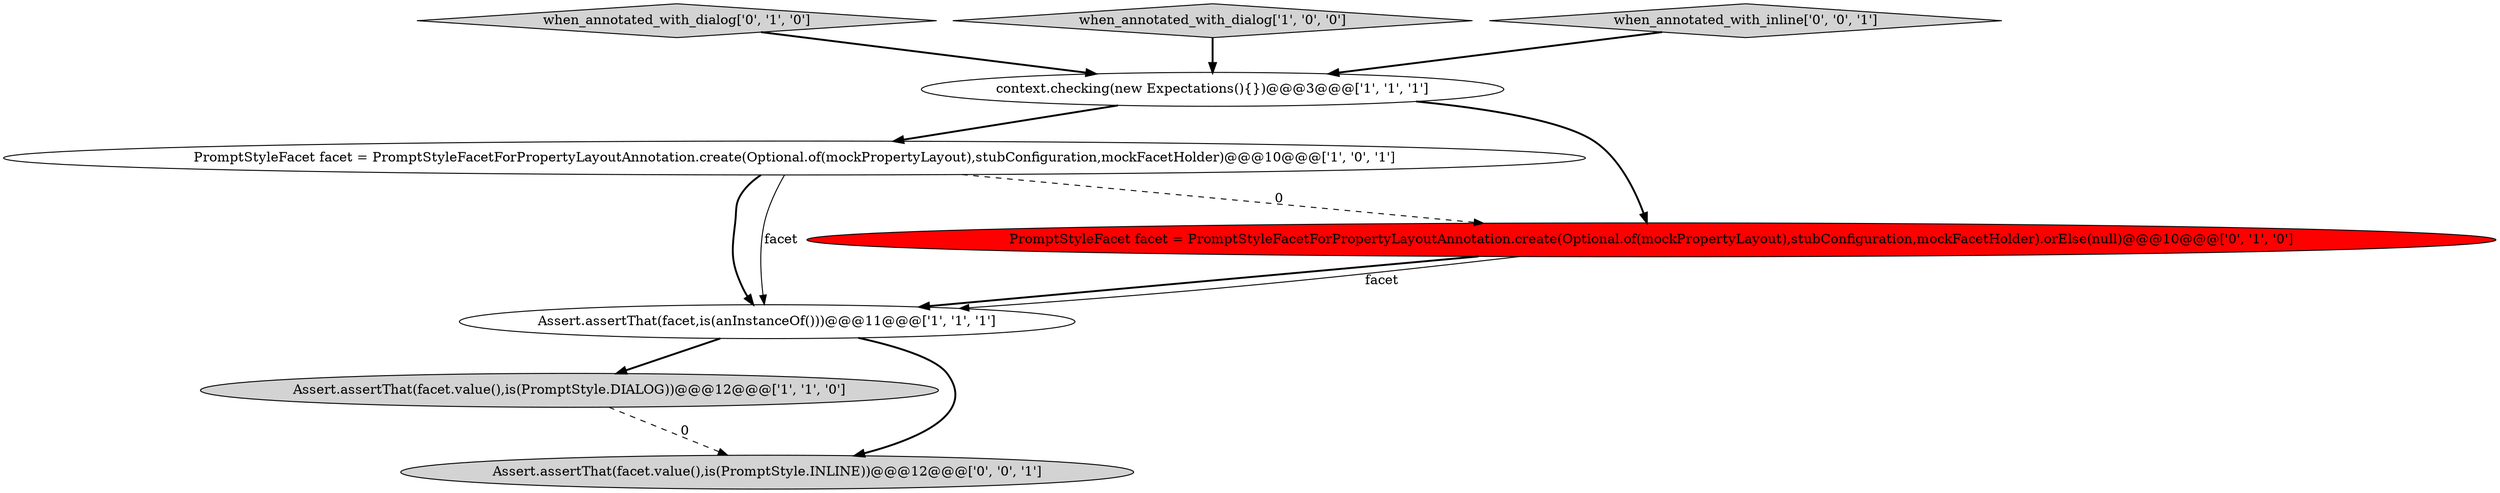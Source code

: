 digraph {
1 [style = filled, label = "Assert.assertThat(facet.value(),is(PromptStyle.DIALOG))@@@12@@@['1', '1', '0']", fillcolor = lightgray, shape = ellipse image = "AAA0AAABBB1BBB"];
0 [style = filled, label = "PromptStyleFacet facet = PromptStyleFacetForPropertyLayoutAnnotation.create(Optional.of(mockPropertyLayout),stubConfiguration,mockFacetHolder)@@@10@@@['1', '0', '1']", fillcolor = white, shape = ellipse image = "AAA0AAABBB1BBB"];
3 [style = filled, label = "Assert.assertThat(facet,is(anInstanceOf()))@@@11@@@['1', '1', '1']", fillcolor = white, shape = ellipse image = "AAA0AAABBB1BBB"];
6 [style = filled, label = "PromptStyleFacet facet = PromptStyleFacetForPropertyLayoutAnnotation.create(Optional.of(mockPropertyLayout),stubConfiguration,mockFacetHolder).orElse(null)@@@10@@@['0', '1', '0']", fillcolor = red, shape = ellipse image = "AAA1AAABBB2BBB"];
5 [style = filled, label = "when_annotated_with_dialog['0', '1', '0']", fillcolor = lightgray, shape = diamond image = "AAA0AAABBB2BBB"];
7 [style = filled, label = "Assert.assertThat(facet.value(),is(PromptStyle.INLINE))@@@12@@@['0', '0', '1']", fillcolor = lightgray, shape = ellipse image = "AAA0AAABBB3BBB"];
4 [style = filled, label = "when_annotated_with_dialog['1', '0', '0']", fillcolor = lightgray, shape = diamond image = "AAA0AAABBB1BBB"];
2 [style = filled, label = "context.checking(new Expectations(){})@@@3@@@['1', '1', '1']", fillcolor = white, shape = ellipse image = "AAA0AAABBB1BBB"];
8 [style = filled, label = "when_annotated_with_inline['0', '0', '1']", fillcolor = lightgray, shape = diamond image = "AAA0AAABBB3BBB"];
0->3 [style = bold, label=""];
6->3 [style = bold, label=""];
5->2 [style = bold, label=""];
2->0 [style = bold, label=""];
4->2 [style = bold, label=""];
1->7 [style = dashed, label="0"];
3->1 [style = bold, label=""];
3->7 [style = bold, label=""];
8->2 [style = bold, label=""];
6->3 [style = solid, label="facet"];
2->6 [style = bold, label=""];
0->6 [style = dashed, label="0"];
0->3 [style = solid, label="facet"];
}
